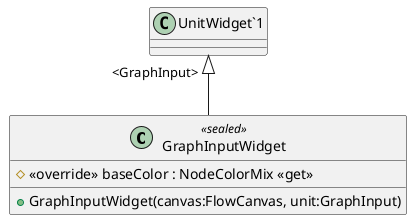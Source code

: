 @startuml
class GraphInputWidget <<sealed>> {
    + GraphInputWidget(canvas:FlowCanvas, unit:GraphInput)
    # <<override>> baseColor : NodeColorMix <<get>>
}
"UnitWidget`1" "<GraphInput>" <|-- GraphInputWidget
@enduml

